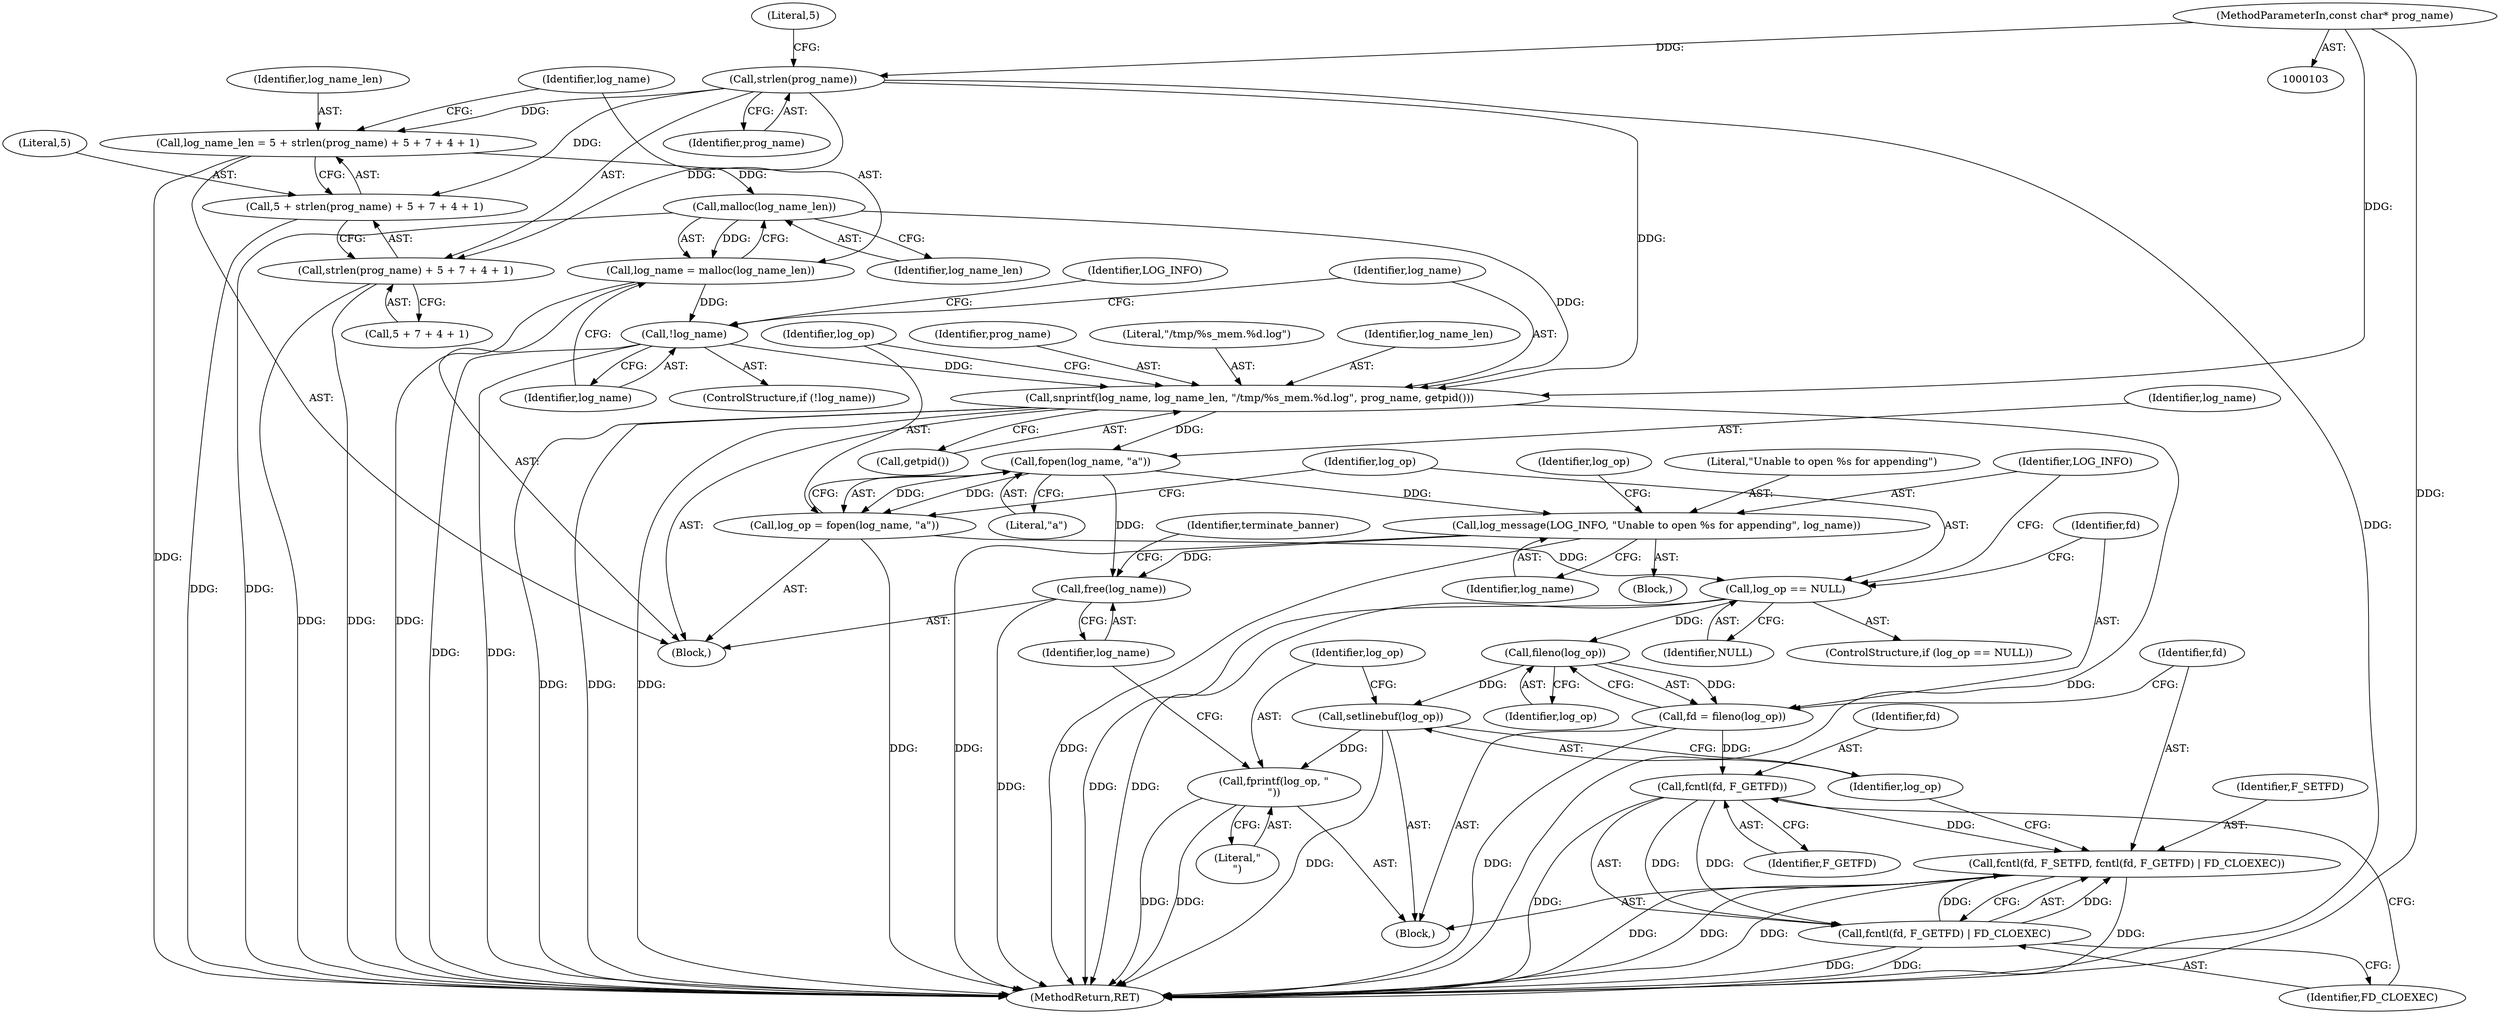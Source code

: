 digraph "0_keepalived_04f2d32871bb3b11d7dc024039952f2fe2750306_9@API" {
"1000128" [label="(Call,strlen(prog_name))"];
"1000104" [label="(MethodParameterIn,const char* prog_name)"];
"1000123" [label="(Call,log_name_len = 5 + strlen(prog_name) + 5 + 7 + 4 + 1)"];
"1000139" [label="(Call,malloc(log_name_len))"];
"1000137" [label="(Call,log_name = malloc(log_name_len))"];
"1000142" [label="(Call,!log_name)"];
"1000152" [label="(Call,snprintf(log_name, log_name_len, \"/tmp/%s_mem.%d.log\", prog_name, getpid()))"];
"1000160" [label="(Call,fopen(log_name, \"a\"))"];
"1000158" [label="(Call,log_op = fopen(log_name, \"a\"))"];
"1000164" [label="(Call,log_op == NULL)"];
"1000180" [label="(Call,fileno(log_op))"];
"1000178" [label="(Call,fd = fileno(log_op))"];
"1000186" [label="(Call,fcntl(fd, F_GETFD))"];
"1000182" [label="(Call,fcntl(fd, F_SETFD, fcntl(fd, F_GETFD) | FD_CLOEXEC))"];
"1000185" [label="(Call,fcntl(fd, F_GETFD) | FD_CLOEXEC)"];
"1000190" [label="(Call,setlinebuf(log_op))"];
"1000192" [label="(Call,fprintf(log_op, \"\n\"))"];
"1000168" [label="(Call,log_message(LOG_INFO, \"Unable to open %s for appending\", log_name))"];
"1000195" [label="(Call,free(log_name))"];
"1000125" [label="(Call,5 + strlen(prog_name) + 5 + 7 + 4 + 1)"];
"1000127" [label="(Call,strlen(prog_name) + 5 + 7 + 4 + 1)"];
"1000173" [label="(Identifier,log_op)"];
"1000143" [label="(Identifier,log_name)"];
"1000190" [label="(Call,setlinebuf(log_op))"];
"1000161" [label="(Identifier,log_name)"];
"1000124" [label="(Identifier,log_name_len)"];
"1000194" [label="(Literal,\"\n\")"];
"1000192" [label="(Call,fprintf(log_op, \"\n\"))"];
"1000156" [label="(Identifier,prog_name)"];
"1000128" [label="(Call,strlen(prog_name))"];
"1000137" [label="(Call,log_name = malloc(log_name_len))"];
"1000168" [label="(Call,log_message(LOG_INFO, \"Unable to open %s for appending\", log_name))"];
"1000141" [label="(ControlStructure,if (!log_name))"];
"1000200" [label="(MethodReturn,RET)"];
"1000186" [label="(Call,fcntl(fd, F_GETFD))"];
"1000184" [label="(Identifier,F_SETFD)"];
"1000123" [label="(Call,log_name_len = 5 + strlen(prog_name) + 5 + 7 + 4 + 1)"];
"1000195" [label="(Call,free(log_name))"];
"1000125" [label="(Call,5 + strlen(prog_name) + 5 + 7 + 4 + 1)"];
"1000152" [label="(Call,snprintf(log_name, log_name_len, \"/tmp/%s_mem.%d.log\", prog_name, getpid()))"];
"1000155" [label="(Literal,\"/tmp/%s_mem.%d.log\")"];
"1000166" [label="(Identifier,NULL)"];
"1000164" [label="(Call,log_op == NULL)"];
"1000182" [label="(Call,fcntl(fd, F_SETFD, fcntl(fd, F_GETFD) | FD_CLOEXEC))"];
"1000159" [label="(Identifier,log_op)"];
"1000191" [label="(Identifier,log_op)"];
"1000140" [label="(Identifier,log_name_len)"];
"1000142" [label="(Call,!log_name)"];
"1000198" [label="(Identifier,terminate_banner)"];
"1000162" [label="(Literal,\"a\")"];
"1000187" [label="(Identifier,fd)"];
"1000129" [label="(Identifier,prog_name)"];
"1000171" [label="(Identifier,log_name)"];
"1000138" [label="(Identifier,log_name)"];
"1000157" [label="(Call,getpid())"];
"1000127" [label="(Call,strlen(prog_name) + 5 + 7 + 4 + 1)"];
"1000183" [label="(Identifier,fd)"];
"1000178" [label="(Call,fd = fileno(log_op))"];
"1000126" [label="(Literal,5)"];
"1000130" [label="(Call,5 + 7 + 4 + 1)"];
"1000189" [label="(Identifier,FD_CLOEXEC)"];
"1000176" [label="(Block,)"];
"1000170" [label="(Literal,\"Unable to open %s for appending\")"];
"1000146" [label="(Identifier,LOG_INFO)"];
"1000106" [label="(Block,)"];
"1000139" [label="(Call,malloc(log_name_len))"];
"1000158" [label="(Call,log_op = fopen(log_name, \"a\"))"];
"1000196" [label="(Identifier,log_name)"];
"1000180" [label="(Call,fileno(log_op))"];
"1000163" [label="(ControlStructure,if (log_op == NULL))"];
"1000153" [label="(Identifier,log_name)"];
"1000154" [label="(Identifier,log_name_len)"];
"1000188" [label="(Identifier,F_GETFD)"];
"1000160" [label="(Call,fopen(log_name, \"a\"))"];
"1000179" [label="(Identifier,fd)"];
"1000181" [label="(Identifier,log_op)"];
"1000131" [label="(Literal,5)"];
"1000193" [label="(Identifier,log_op)"];
"1000104" [label="(MethodParameterIn,const char* prog_name)"];
"1000185" [label="(Call,fcntl(fd, F_GETFD) | FD_CLOEXEC)"];
"1000167" [label="(Block,)"];
"1000169" [label="(Identifier,LOG_INFO)"];
"1000165" [label="(Identifier,log_op)"];
"1000128" -> "1000127"  [label="AST: "];
"1000128" -> "1000129"  [label="CFG: "];
"1000129" -> "1000128"  [label="AST: "];
"1000131" -> "1000128"  [label="CFG: "];
"1000128" -> "1000200"  [label="DDG: "];
"1000128" -> "1000123"  [label="DDG: "];
"1000128" -> "1000125"  [label="DDG: "];
"1000128" -> "1000127"  [label="DDG: "];
"1000104" -> "1000128"  [label="DDG: "];
"1000128" -> "1000152"  [label="DDG: "];
"1000104" -> "1000103"  [label="AST: "];
"1000104" -> "1000200"  [label="DDG: "];
"1000104" -> "1000152"  [label="DDG: "];
"1000123" -> "1000106"  [label="AST: "];
"1000123" -> "1000125"  [label="CFG: "];
"1000124" -> "1000123"  [label="AST: "];
"1000125" -> "1000123"  [label="AST: "];
"1000138" -> "1000123"  [label="CFG: "];
"1000123" -> "1000200"  [label="DDG: "];
"1000123" -> "1000139"  [label="DDG: "];
"1000139" -> "1000137"  [label="AST: "];
"1000139" -> "1000140"  [label="CFG: "];
"1000140" -> "1000139"  [label="AST: "];
"1000137" -> "1000139"  [label="CFG: "];
"1000139" -> "1000200"  [label="DDG: "];
"1000139" -> "1000137"  [label="DDG: "];
"1000139" -> "1000152"  [label="DDG: "];
"1000137" -> "1000106"  [label="AST: "];
"1000138" -> "1000137"  [label="AST: "];
"1000143" -> "1000137"  [label="CFG: "];
"1000137" -> "1000200"  [label="DDG: "];
"1000137" -> "1000142"  [label="DDG: "];
"1000142" -> "1000141"  [label="AST: "];
"1000142" -> "1000143"  [label="CFG: "];
"1000143" -> "1000142"  [label="AST: "];
"1000146" -> "1000142"  [label="CFG: "];
"1000153" -> "1000142"  [label="CFG: "];
"1000142" -> "1000200"  [label="DDG: "];
"1000142" -> "1000200"  [label="DDG: "];
"1000142" -> "1000152"  [label="DDG: "];
"1000152" -> "1000106"  [label="AST: "];
"1000152" -> "1000157"  [label="CFG: "];
"1000153" -> "1000152"  [label="AST: "];
"1000154" -> "1000152"  [label="AST: "];
"1000155" -> "1000152"  [label="AST: "];
"1000156" -> "1000152"  [label="AST: "];
"1000157" -> "1000152"  [label="AST: "];
"1000159" -> "1000152"  [label="CFG: "];
"1000152" -> "1000200"  [label="DDG: "];
"1000152" -> "1000200"  [label="DDG: "];
"1000152" -> "1000200"  [label="DDG: "];
"1000152" -> "1000200"  [label="DDG: "];
"1000152" -> "1000160"  [label="DDG: "];
"1000160" -> "1000158"  [label="AST: "];
"1000160" -> "1000162"  [label="CFG: "];
"1000161" -> "1000160"  [label="AST: "];
"1000162" -> "1000160"  [label="AST: "];
"1000158" -> "1000160"  [label="CFG: "];
"1000160" -> "1000158"  [label="DDG: "];
"1000160" -> "1000158"  [label="DDG: "];
"1000160" -> "1000168"  [label="DDG: "];
"1000160" -> "1000195"  [label="DDG: "];
"1000158" -> "1000106"  [label="AST: "];
"1000159" -> "1000158"  [label="AST: "];
"1000165" -> "1000158"  [label="CFG: "];
"1000158" -> "1000200"  [label="DDG: "];
"1000158" -> "1000164"  [label="DDG: "];
"1000164" -> "1000163"  [label="AST: "];
"1000164" -> "1000166"  [label="CFG: "];
"1000165" -> "1000164"  [label="AST: "];
"1000166" -> "1000164"  [label="AST: "];
"1000169" -> "1000164"  [label="CFG: "];
"1000179" -> "1000164"  [label="CFG: "];
"1000164" -> "1000200"  [label="DDG: "];
"1000164" -> "1000200"  [label="DDG: "];
"1000164" -> "1000180"  [label="DDG: "];
"1000180" -> "1000178"  [label="AST: "];
"1000180" -> "1000181"  [label="CFG: "];
"1000181" -> "1000180"  [label="AST: "];
"1000178" -> "1000180"  [label="CFG: "];
"1000180" -> "1000178"  [label="DDG: "];
"1000180" -> "1000190"  [label="DDG: "];
"1000178" -> "1000176"  [label="AST: "];
"1000179" -> "1000178"  [label="AST: "];
"1000183" -> "1000178"  [label="CFG: "];
"1000178" -> "1000200"  [label="DDG: "];
"1000178" -> "1000186"  [label="DDG: "];
"1000186" -> "1000185"  [label="AST: "];
"1000186" -> "1000188"  [label="CFG: "];
"1000187" -> "1000186"  [label="AST: "];
"1000188" -> "1000186"  [label="AST: "];
"1000189" -> "1000186"  [label="CFG: "];
"1000186" -> "1000200"  [label="DDG: "];
"1000186" -> "1000182"  [label="DDG: "];
"1000186" -> "1000185"  [label="DDG: "];
"1000186" -> "1000185"  [label="DDG: "];
"1000182" -> "1000176"  [label="AST: "];
"1000182" -> "1000185"  [label="CFG: "];
"1000183" -> "1000182"  [label="AST: "];
"1000184" -> "1000182"  [label="AST: "];
"1000185" -> "1000182"  [label="AST: "];
"1000191" -> "1000182"  [label="CFG: "];
"1000182" -> "1000200"  [label="DDG: "];
"1000182" -> "1000200"  [label="DDG: "];
"1000182" -> "1000200"  [label="DDG: "];
"1000182" -> "1000200"  [label="DDG: "];
"1000185" -> "1000182"  [label="DDG: "];
"1000185" -> "1000182"  [label="DDG: "];
"1000185" -> "1000189"  [label="CFG: "];
"1000189" -> "1000185"  [label="AST: "];
"1000185" -> "1000200"  [label="DDG: "];
"1000185" -> "1000200"  [label="DDG: "];
"1000190" -> "1000176"  [label="AST: "];
"1000190" -> "1000191"  [label="CFG: "];
"1000191" -> "1000190"  [label="AST: "];
"1000193" -> "1000190"  [label="CFG: "];
"1000190" -> "1000200"  [label="DDG: "];
"1000190" -> "1000192"  [label="DDG: "];
"1000192" -> "1000176"  [label="AST: "];
"1000192" -> "1000194"  [label="CFG: "];
"1000193" -> "1000192"  [label="AST: "];
"1000194" -> "1000192"  [label="AST: "];
"1000196" -> "1000192"  [label="CFG: "];
"1000192" -> "1000200"  [label="DDG: "];
"1000192" -> "1000200"  [label="DDG: "];
"1000168" -> "1000167"  [label="AST: "];
"1000168" -> "1000171"  [label="CFG: "];
"1000169" -> "1000168"  [label="AST: "];
"1000170" -> "1000168"  [label="AST: "];
"1000171" -> "1000168"  [label="AST: "];
"1000173" -> "1000168"  [label="CFG: "];
"1000168" -> "1000200"  [label="DDG: "];
"1000168" -> "1000200"  [label="DDG: "];
"1000168" -> "1000195"  [label="DDG: "];
"1000195" -> "1000106"  [label="AST: "];
"1000195" -> "1000196"  [label="CFG: "];
"1000196" -> "1000195"  [label="AST: "];
"1000198" -> "1000195"  [label="CFG: "];
"1000195" -> "1000200"  [label="DDG: "];
"1000125" -> "1000127"  [label="CFG: "];
"1000126" -> "1000125"  [label="AST: "];
"1000127" -> "1000125"  [label="AST: "];
"1000125" -> "1000200"  [label="DDG: "];
"1000127" -> "1000130"  [label="CFG: "];
"1000130" -> "1000127"  [label="AST: "];
"1000127" -> "1000200"  [label="DDG: "];
"1000127" -> "1000200"  [label="DDG: "];
}
